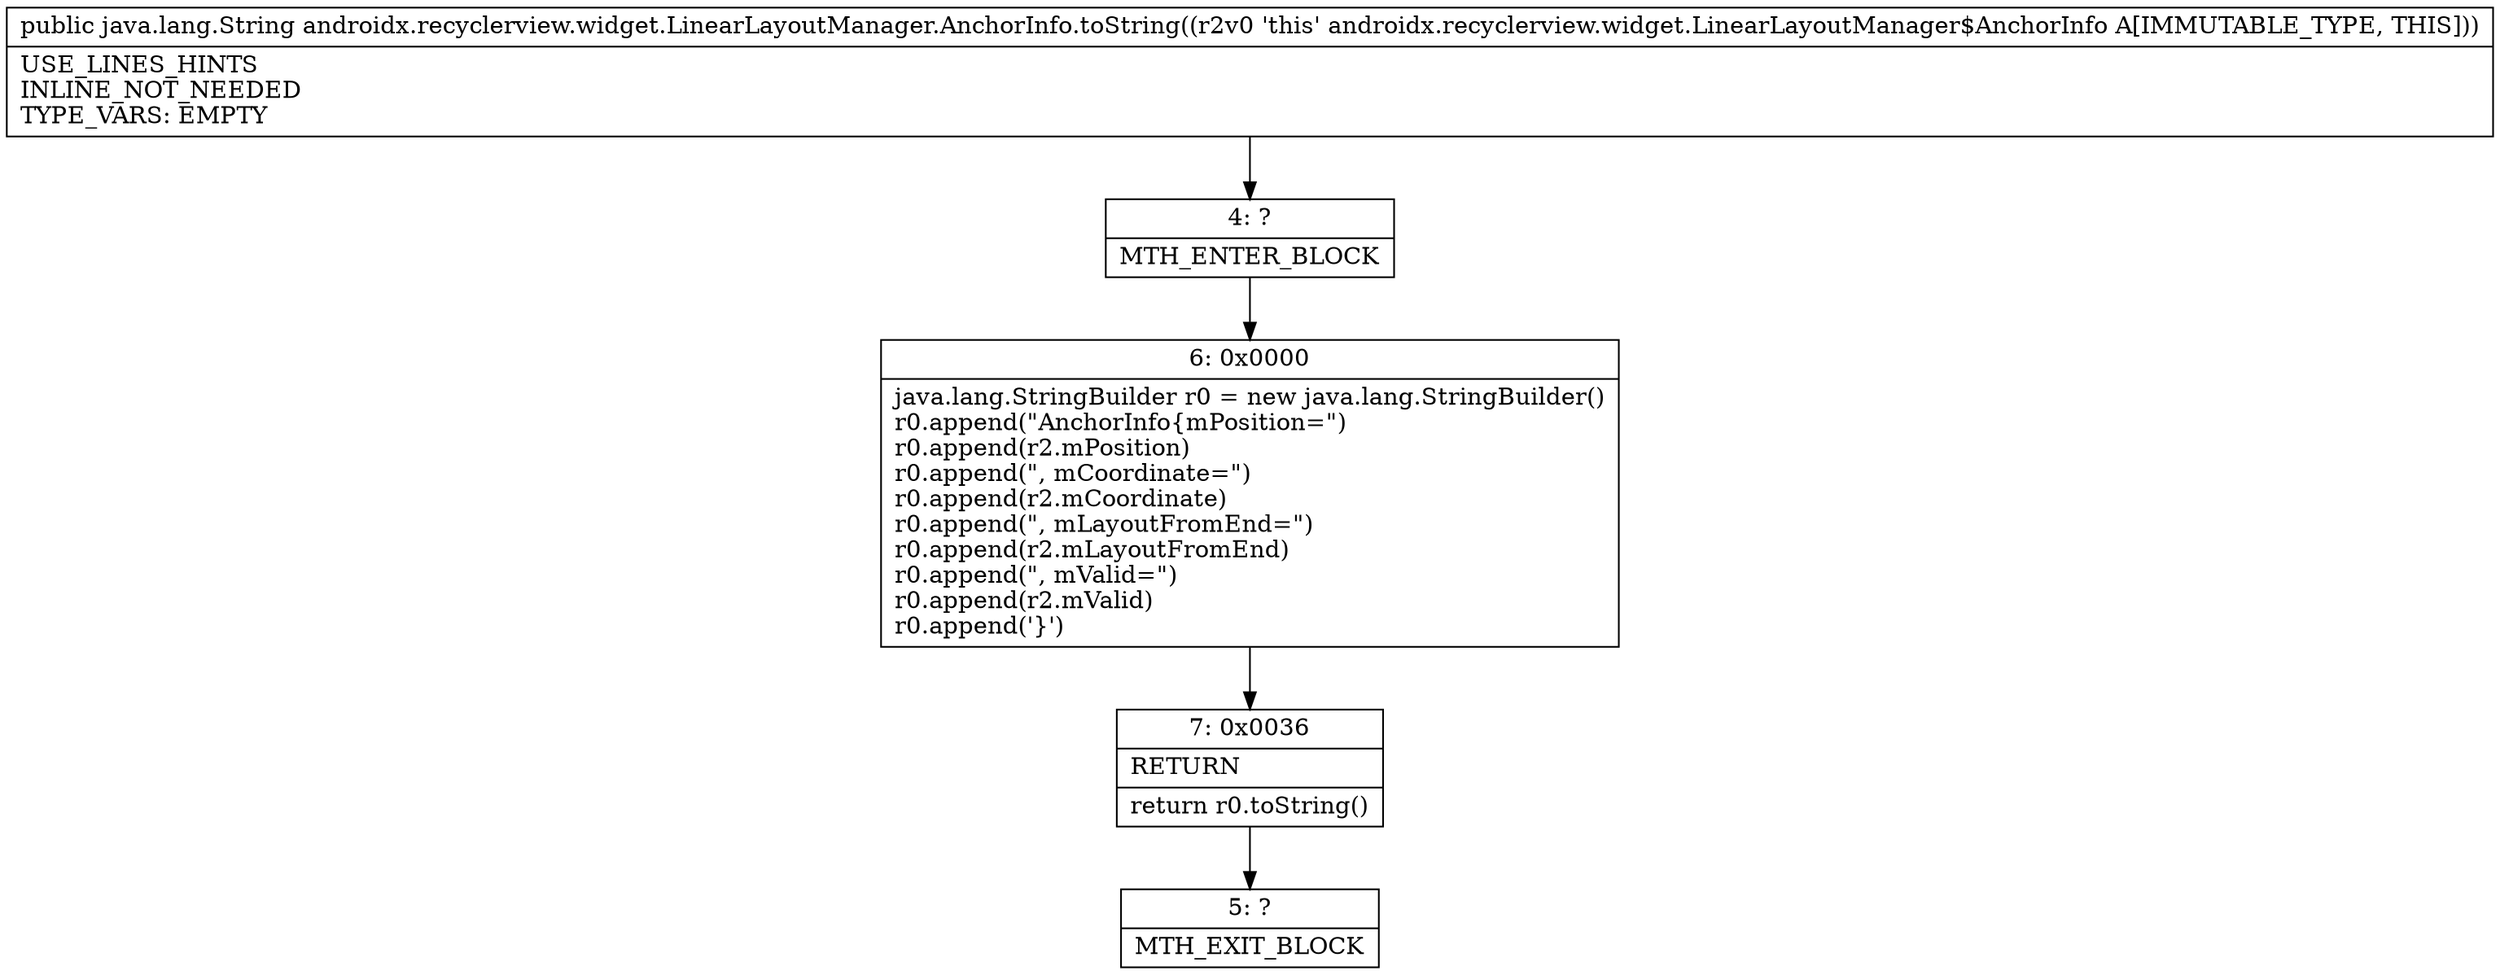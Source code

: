 digraph "CFG forandroidx.recyclerview.widget.LinearLayoutManager.AnchorInfo.toString()Ljava\/lang\/String;" {
Node_4 [shape=record,label="{4\:\ ?|MTH_ENTER_BLOCK\l}"];
Node_6 [shape=record,label="{6\:\ 0x0000|java.lang.StringBuilder r0 = new java.lang.StringBuilder()\lr0.append(\"AnchorInfo\{mPosition=\")\lr0.append(r2.mPosition)\lr0.append(\", mCoordinate=\")\lr0.append(r2.mCoordinate)\lr0.append(\", mLayoutFromEnd=\")\lr0.append(r2.mLayoutFromEnd)\lr0.append(\", mValid=\")\lr0.append(r2.mValid)\lr0.append('\}')\l}"];
Node_7 [shape=record,label="{7\:\ 0x0036|RETURN\l|return r0.toString()\l}"];
Node_5 [shape=record,label="{5\:\ ?|MTH_EXIT_BLOCK\l}"];
MethodNode[shape=record,label="{public java.lang.String androidx.recyclerview.widget.LinearLayoutManager.AnchorInfo.toString((r2v0 'this' androidx.recyclerview.widget.LinearLayoutManager$AnchorInfo A[IMMUTABLE_TYPE, THIS]))  | USE_LINES_HINTS\lINLINE_NOT_NEEDED\lTYPE_VARS: EMPTY\l}"];
MethodNode -> Node_4;Node_4 -> Node_6;
Node_6 -> Node_7;
Node_7 -> Node_5;
}

